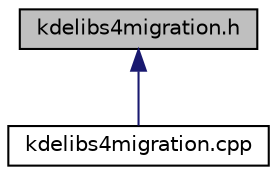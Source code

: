 digraph "kdelibs4migration.h"
{
  edge [fontname="Helvetica",fontsize="10",labelfontname="Helvetica",labelfontsize="10"];
  node [fontname="Helvetica",fontsize="10",shape=record];
  Node3 [label="kdelibs4migration.h",height=0.2,width=0.4,color="black", fillcolor="grey75", style="filled", fontcolor="black"];
  Node3 -> Node4 [dir="back",color="midnightblue",fontsize="10",style="solid",fontname="Helvetica"];
  Node4 [label="kdelibs4migration.cpp",height=0.2,width=0.4,color="black", fillcolor="white", style="filled",URL="$kdelibs4migration_8cpp_source.html"];
}

